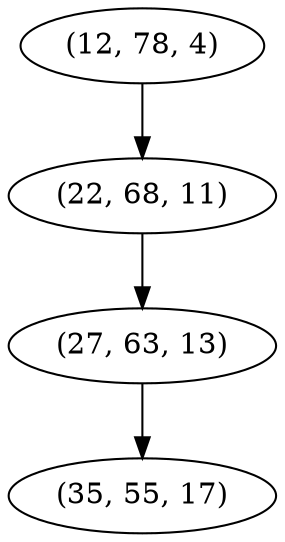 digraph tree {
    "(12, 78, 4)";
    "(22, 68, 11)";
    "(27, 63, 13)";
    "(35, 55, 17)";
    "(12, 78, 4)" -> "(22, 68, 11)";
    "(22, 68, 11)" -> "(27, 63, 13)";
    "(27, 63, 13)" -> "(35, 55, 17)";
}
